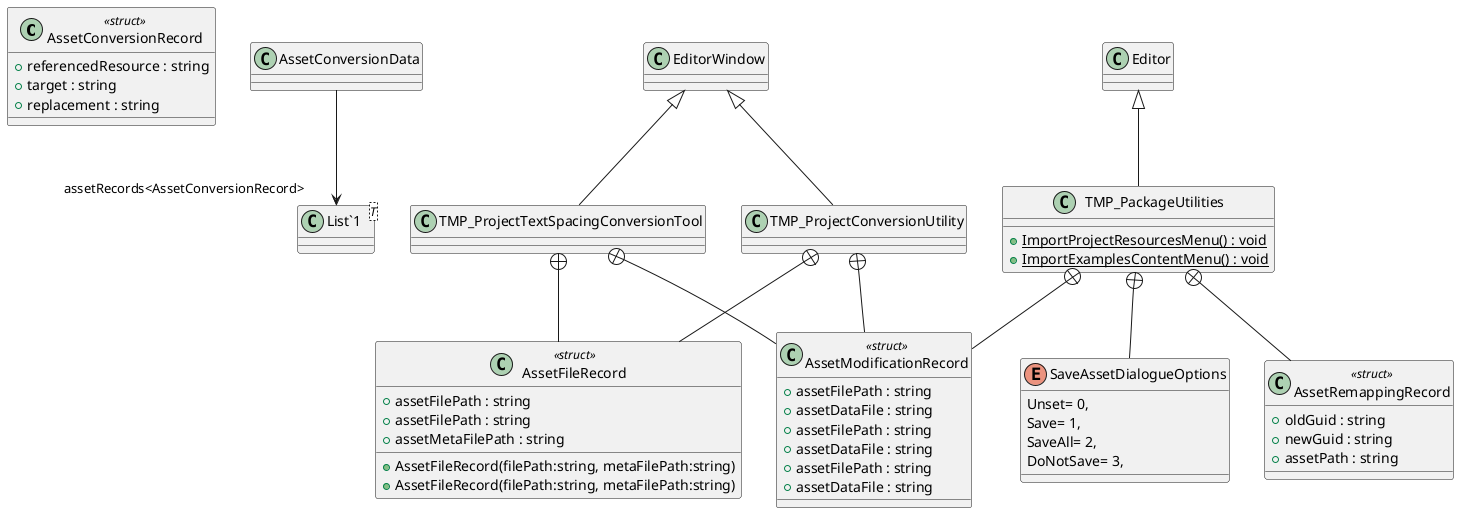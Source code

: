 @startuml
class AssetConversionRecord <<struct>> {
    + referencedResource : string
    + target : string
    + replacement : string
}
class AssetConversionData {
}
class TMP_ProjectTextSpacingConversionTool {
}
class TMP_ProjectConversionUtility {
}
class TMP_PackageUtilities {
    + {static} ImportProjectResourcesMenu() : void
    + {static} ImportExamplesContentMenu() : void
}
class "List`1"<T> {
}
class AssetModificationRecord <<struct>> {
    + assetFilePath : string
    + assetDataFile : string
}
class AssetFileRecord <<struct>> {
    + assetFilePath : string
    + AssetFileRecord(filePath:string, metaFilePath:string)
}
class AssetModificationRecord <<struct>> {
    + assetFilePath : string
    + assetDataFile : string
}
class AssetFileRecord <<struct>> {
    + assetFilePath : string
    + assetMetaFilePath : string
    + AssetFileRecord(filePath:string, metaFilePath:string)
}
enum SaveAssetDialogueOptions {
    Unset= 0,
    Save= 1,
    SaveAll= 2,
    DoNotSave= 3,
}
class AssetRemappingRecord <<struct>> {
    + oldGuid : string
    + newGuid : string
    + assetPath : string
}
class AssetModificationRecord <<struct>> {
    + assetFilePath : string
    + assetDataFile : string
}
AssetConversionData --> "assetRecords<AssetConversionRecord>" "List`1"
EditorWindow <|-- TMP_ProjectTextSpacingConversionTool
EditorWindow <|-- TMP_ProjectConversionUtility
Editor <|-- TMP_PackageUtilities
TMP_ProjectTextSpacingConversionTool +-- AssetModificationRecord
TMP_ProjectTextSpacingConversionTool +-- AssetFileRecord
TMP_ProjectConversionUtility +-- AssetModificationRecord
TMP_ProjectConversionUtility +-- AssetFileRecord
TMP_PackageUtilities +-- SaveAssetDialogueOptions
TMP_PackageUtilities +-- AssetRemappingRecord
TMP_PackageUtilities +-- AssetModificationRecord
@enduml

